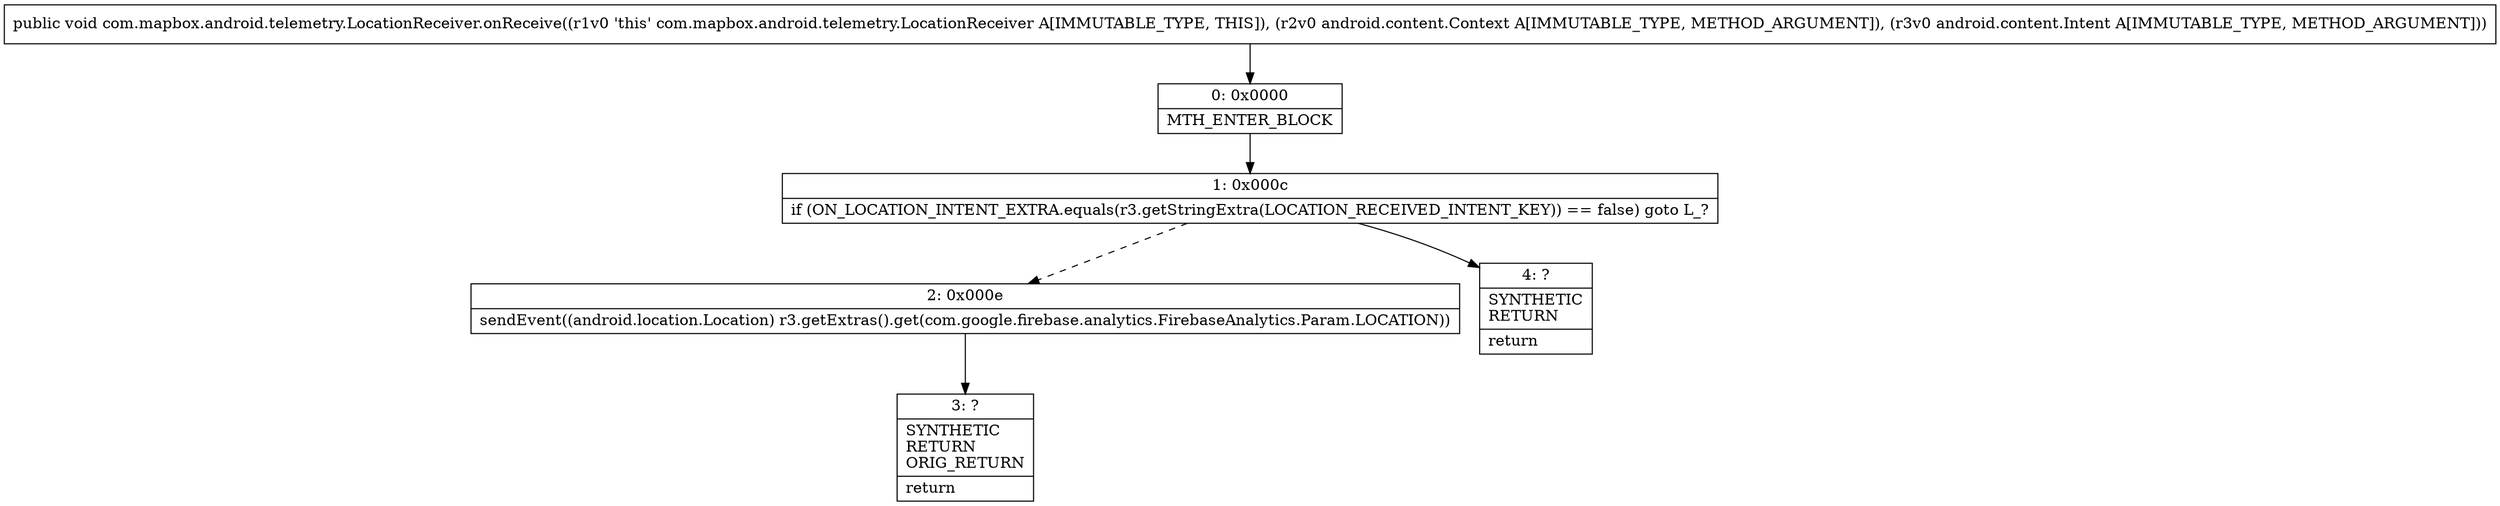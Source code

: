digraph "CFG forcom.mapbox.android.telemetry.LocationReceiver.onReceive(Landroid\/content\/Context;Landroid\/content\/Intent;)V" {
Node_0 [shape=record,label="{0\:\ 0x0000|MTH_ENTER_BLOCK\l}"];
Node_1 [shape=record,label="{1\:\ 0x000c|if (ON_LOCATION_INTENT_EXTRA.equals(r3.getStringExtra(LOCATION_RECEIVED_INTENT_KEY)) == false) goto L_?\l}"];
Node_2 [shape=record,label="{2\:\ 0x000e|sendEvent((android.location.Location) r3.getExtras().get(com.google.firebase.analytics.FirebaseAnalytics.Param.LOCATION))\l}"];
Node_3 [shape=record,label="{3\:\ ?|SYNTHETIC\lRETURN\lORIG_RETURN\l|return\l}"];
Node_4 [shape=record,label="{4\:\ ?|SYNTHETIC\lRETURN\l|return\l}"];
MethodNode[shape=record,label="{public void com.mapbox.android.telemetry.LocationReceiver.onReceive((r1v0 'this' com.mapbox.android.telemetry.LocationReceiver A[IMMUTABLE_TYPE, THIS]), (r2v0 android.content.Context A[IMMUTABLE_TYPE, METHOD_ARGUMENT]), (r3v0 android.content.Intent A[IMMUTABLE_TYPE, METHOD_ARGUMENT])) }"];
MethodNode -> Node_0;
Node_0 -> Node_1;
Node_1 -> Node_2[style=dashed];
Node_1 -> Node_4;
Node_2 -> Node_3;
}

